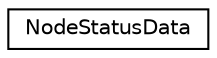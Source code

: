 digraph "Graphical Class Hierarchy"
{
  edge [fontname="Helvetica",fontsize="10",labelfontname="Helvetica",labelfontsize="10"];
  node [fontname="Helvetica",fontsize="10",shape=record];
  rankdir="LR";
  Node0 [label="NodeStatusData",height=0.2,width=0.4,color="black", fillcolor="white", style="filled",URL="$struct_node_status_data.html"];
}
